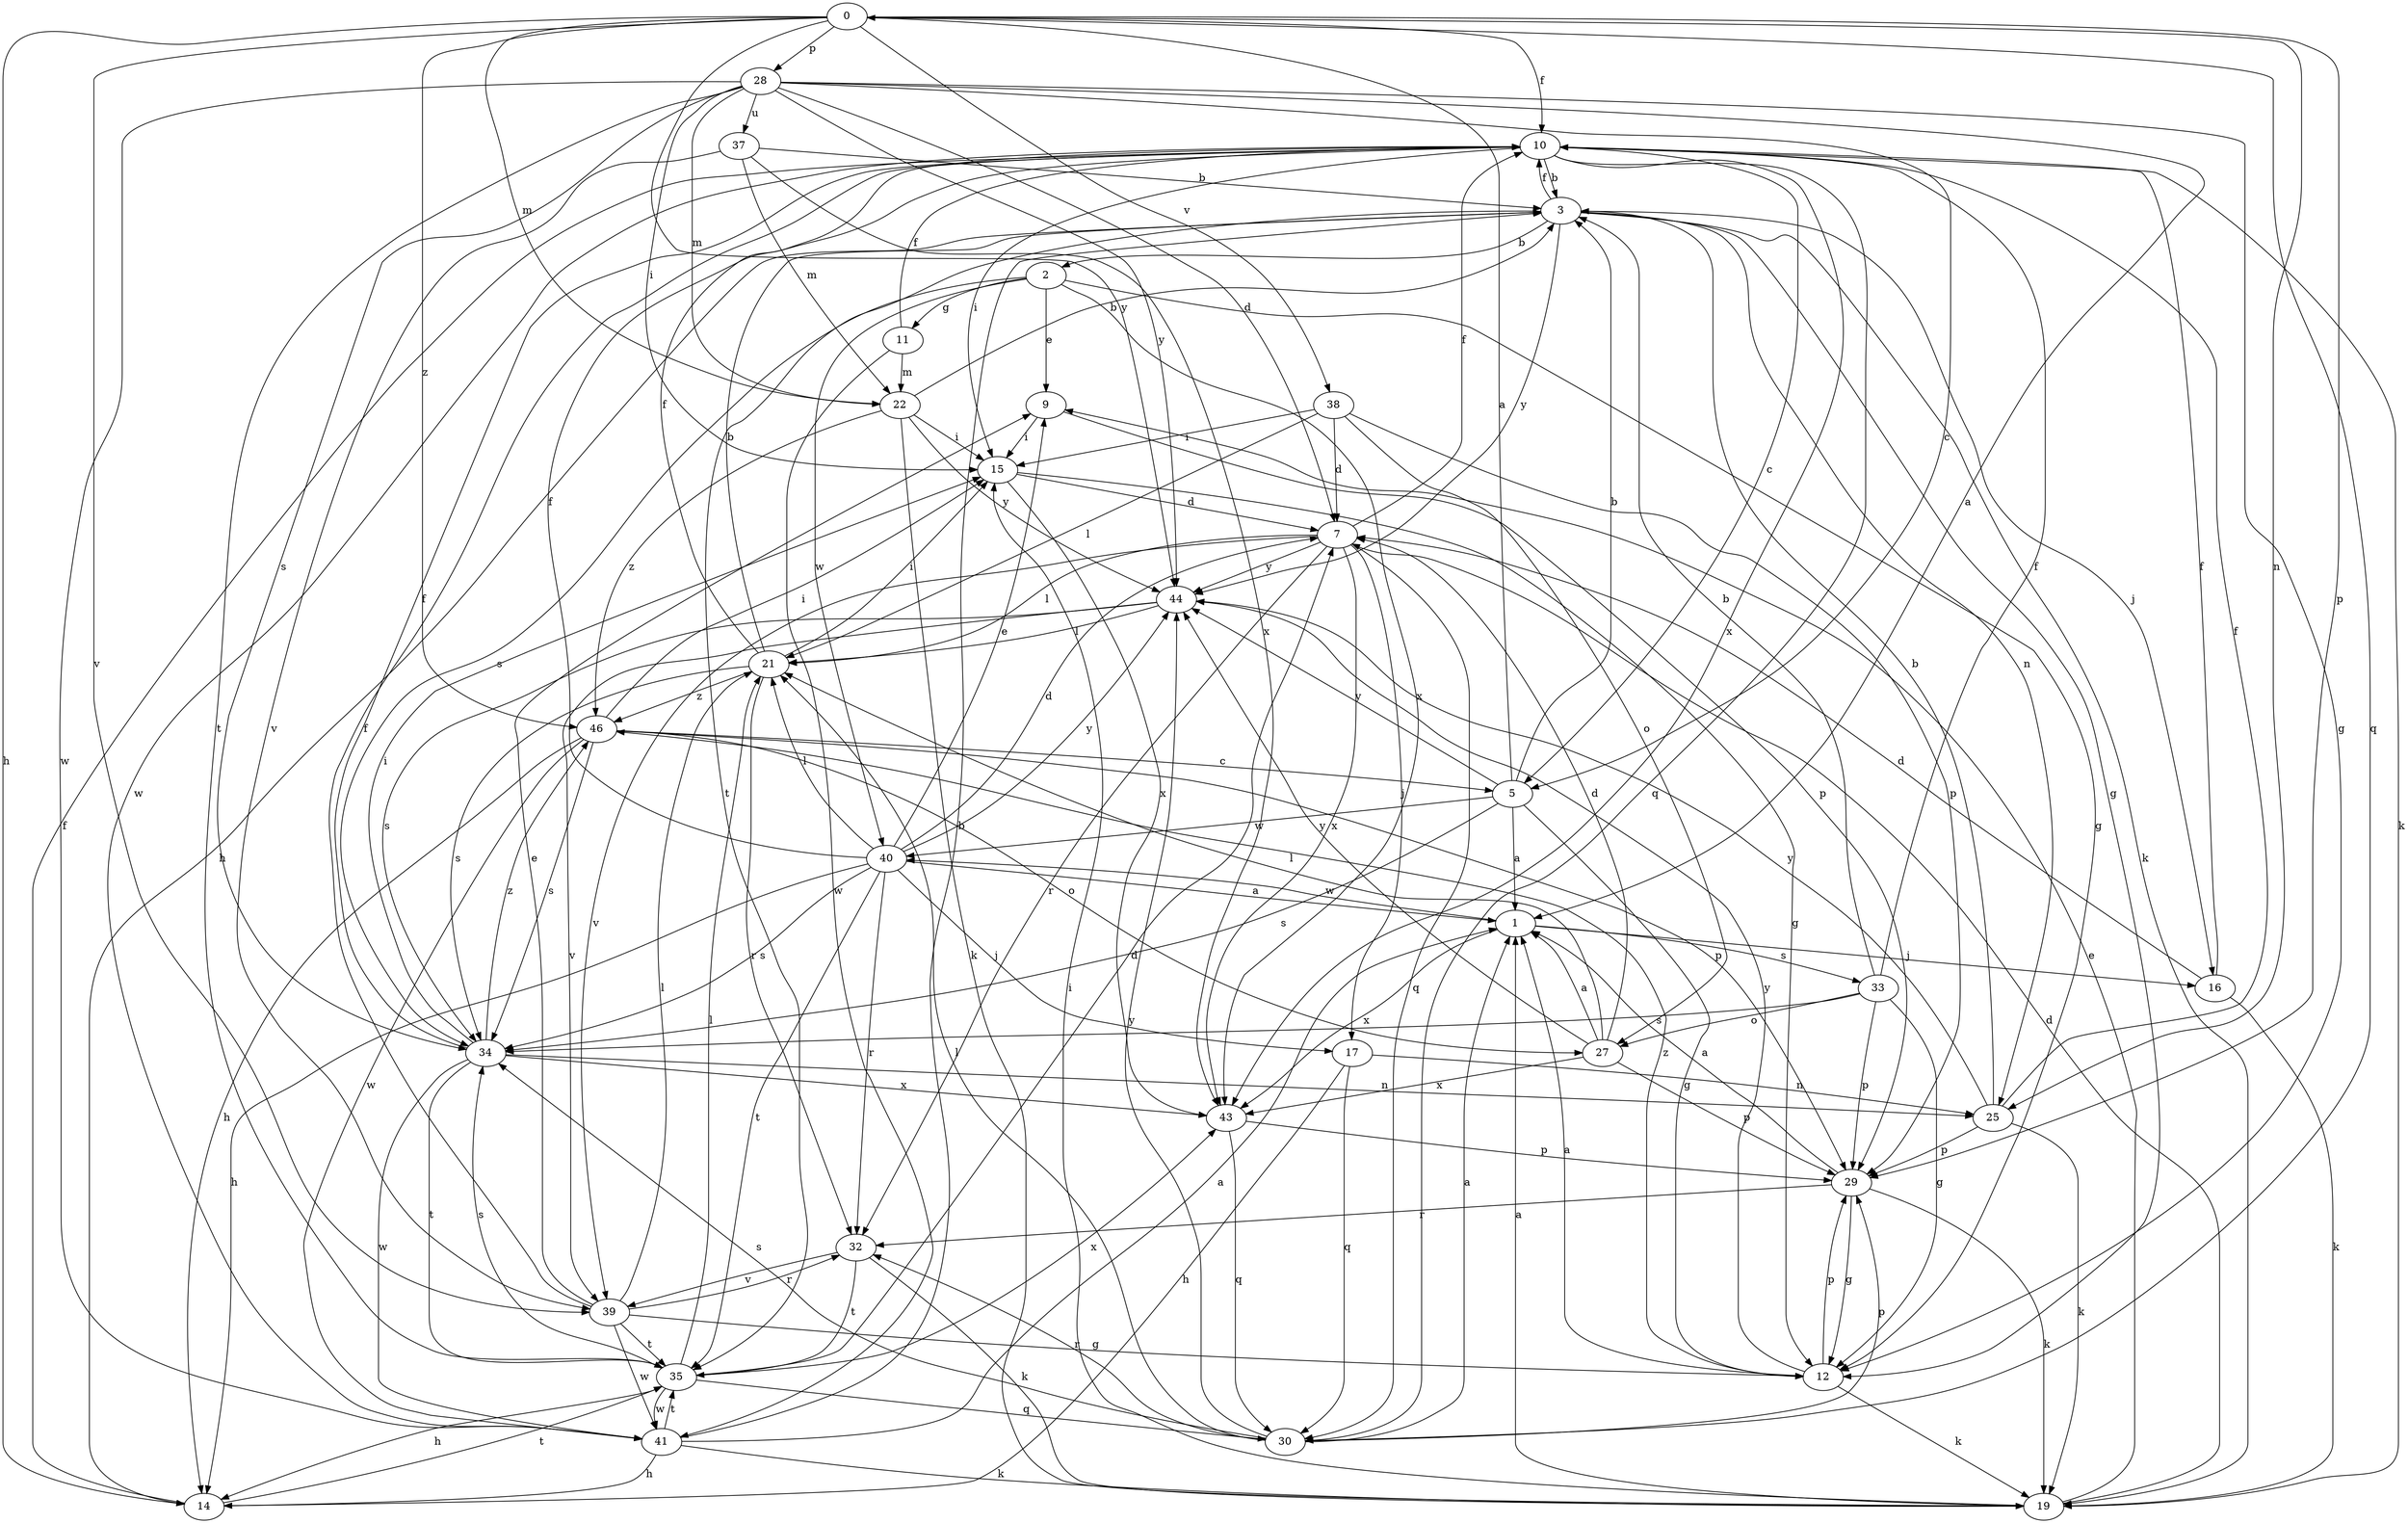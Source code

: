 strict digraph  {
0;
1;
2;
3;
5;
7;
9;
10;
11;
12;
14;
15;
16;
17;
19;
21;
22;
25;
27;
28;
29;
30;
32;
33;
34;
35;
37;
38;
39;
40;
41;
43;
44;
46;
0 -> 10  [label=f];
0 -> 14  [label=h];
0 -> 22  [label=m];
0 -> 25  [label=n];
0 -> 28  [label=p];
0 -> 29  [label=p];
0 -> 30  [label=q];
0 -> 38  [label=v];
0 -> 39  [label=v];
0 -> 44  [label=y];
0 -> 46  [label=z];
1 -> 16  [label=j];
1 -> 33  [label=s];
1 -> 40  [label=w];
1 -> 43  [label=x];
2 -> 9  [label=e];
2 -> 11  [label=g];
2 -> 12  [label=g];
2 -> 34  [label=s];
2 -> 40  [label=w];
2 -> 43  [label=x];
3 -> 2  [label=b];
3 -> 10  [label=f];
3 -> 12  [label=g];
3 -> 14  [label=h];
3 -> 16  [label=j];
3 -> 19  [label=k];
3 -> 25  [label=n];
3 -> 35  [label=t];
3 -> 44  [label=y];
5 -> 0  [label=a];
5 -> 1  [label=a];
5 -> 3  [label=b];
5 -> 12  [label=g];
5 -> 34  [label=s];
5 -> 40  [label=w];
5 -> 44  [label=y];
7 -> 10  [label=f];
7 -> 17  [label=j];
7 -> 21  [label=l];
7 -> 30  [label=q];
7 -> 32  [label=r];
7 -> 39  [label=v];
7 -> 43  [label=x];
7 -> 44  [label=y];
9 -> 15  [label=i];
9 -> 29  [label=p];
10 -> 3  [label=b];
10 -> 5  [label=c];
10 -> 15  [label=i];
10 -> 19  [label=k];
10 -> 30  [label=q];
10 -> 41  [label=w];
10 -> 43  [label=x];
11 -> 10  [label=f];
11 -> 22  [label=m];
11 -> 41  [label=w];
12 -> 1  [label=a];
12 -> 19  [label=k];
12 -> 29  [label=p];
12 -> 44  [label=y];
12 -> 46  [label=z];
14 -> 10  [label=f];
14 -> 35  [label=t];
15 -> 7  [label=d];
15 -> 12  [label=g];
15 -> 43  [label=x];
16 -> 7  [label=d];
16 -> 10  [label=f];
16 -> 19  [label=k];
17 -> 14  [label=h];
17 -> 25  [label=n];
17 -> 30  [label=q];
19 -> 1  [label=a];
19 -> 7  [label=d];
19 -> 9  [label=e];
19 -> 15  [label=i];
21 -> 3  [label=b];
21 -> 10  [label=f];
21 -> 15  [label=i];
21 -> 32  [label=r];
21 -> 34  [label=s];
21 -> 46  [label=z];
22 -> 3  [label=b];
22 -> 15  [label=i];
22 -> 19  [label=k];
22 -> 44  [label=y];
22 -> 46  [label=z];
25 -> 3  [label=b];
25 -> 10  [label=f];
25 -> 19  [label=k];
25 -> 29  [label=p];
25 -> 44  [label=y];
27 -> 1  [label=a];
27 -> 7  [label=d];
27 -> 21  [label=l];
27 -> 29  [label=p];
27 -> 43  [label=x];
27 -> 44  [label=y];
28 -> 1  [label=a];
28 -> 5  [label=c];
28 -> 7  [label=d];
28 -> 12  [label=g];
28 -> 15  [label=i];
28 -> 22  [label=m];
28 -> 34  [label=s];
28 -> 35  [label=t];
28 -> 37  [label=u];
28 -> 41  [label=w];
28 -> 44  [label=y];
29 -> 1  [label=a];
29 -> 12  [label=g];
29 -> 19  [label=k];
29 -> 32  [label=r];
30 -> 1  [label=a];
30 -> 21  [label=l];
30 -> 29  [label=p];
30 -> 32  [label=r];
30 -> 34  [label=s];
30 -> 44  [label=y];
32 -> 19  [label=k];
32 -> 35  [label=t];
32 -> 39  [label=v];
33 -> 3  [label=b];
33 -> 10  [label=f];
33 -> 12  [label=g];
33 -> 27  [label=o];
33 -> 29  [label=p];
33 -> 34  [label=s];
34 -> 10  [label=f];
34 -> 15  [label=i];
34 -> 25  [label=n];
34 -> 35  [label=t];
34 -> 41  [label=w];
34 -> 43  [label=x];
34 -> 46  [label=z];
35 -> 7  [label=d];
35 -> 14  [label=h];
35 -> 21  [label=l];
35 -> 30  [label=q];
35 -> 34  [label=s];
35 -> 41  [label=w];
35 -> 43  [label=x];
37 -> 3  [label=b];
37 -> 22  [label=m];
37 -> 39  [label=v];
37 -> 43  [label=x];
38 -> 7  [label=d];
38 -> 15  [label=i];
38 -> 21  [label=l];
38 -> 27  [label=o];
38 -> 29  [label=p];
39 -> 9  [label=e];
39 -> 10  [label=f];
39 -> 12  [label=g];
39 -> 21  [label=l];
39 -> 32  [label=r];
39 -> 35  [label=t];
39 -> 41  [label=w];
40 -> 1  [label=a];
40 -> 7  [label=d];
40 -> 9  [label=e];
40 -> 10  [label=f];
40 -> 14  [label=h];
40 -> 17  [label=j];
40 -> 21  [label=l];
40 -> 32  [label=r];
40 -> 34  [label=s];
40 -> 35  [label=t];
40 -> 44  [label=y];
41 -> 1  [label=a];
41 -> 3  [label=b];
41 -> 14  [label=h];
41 -> 19  [label=k];
41 -> 35  [label=t];
43 -> 29  [label=p];
43 -> 30  [label=q];
44 -> 21  [label=l];
44 -> 34  [label=s];
44 -> 39  [label=v];
46 -> 5  [label=c];
46 -> 14  [label=h];
46 -> 15  [label=i];
46 -> 27  [label=o];
46 -> 29  [label=p];
46 -> 34  [label=s];
46 -> 41  [label=w];
}

